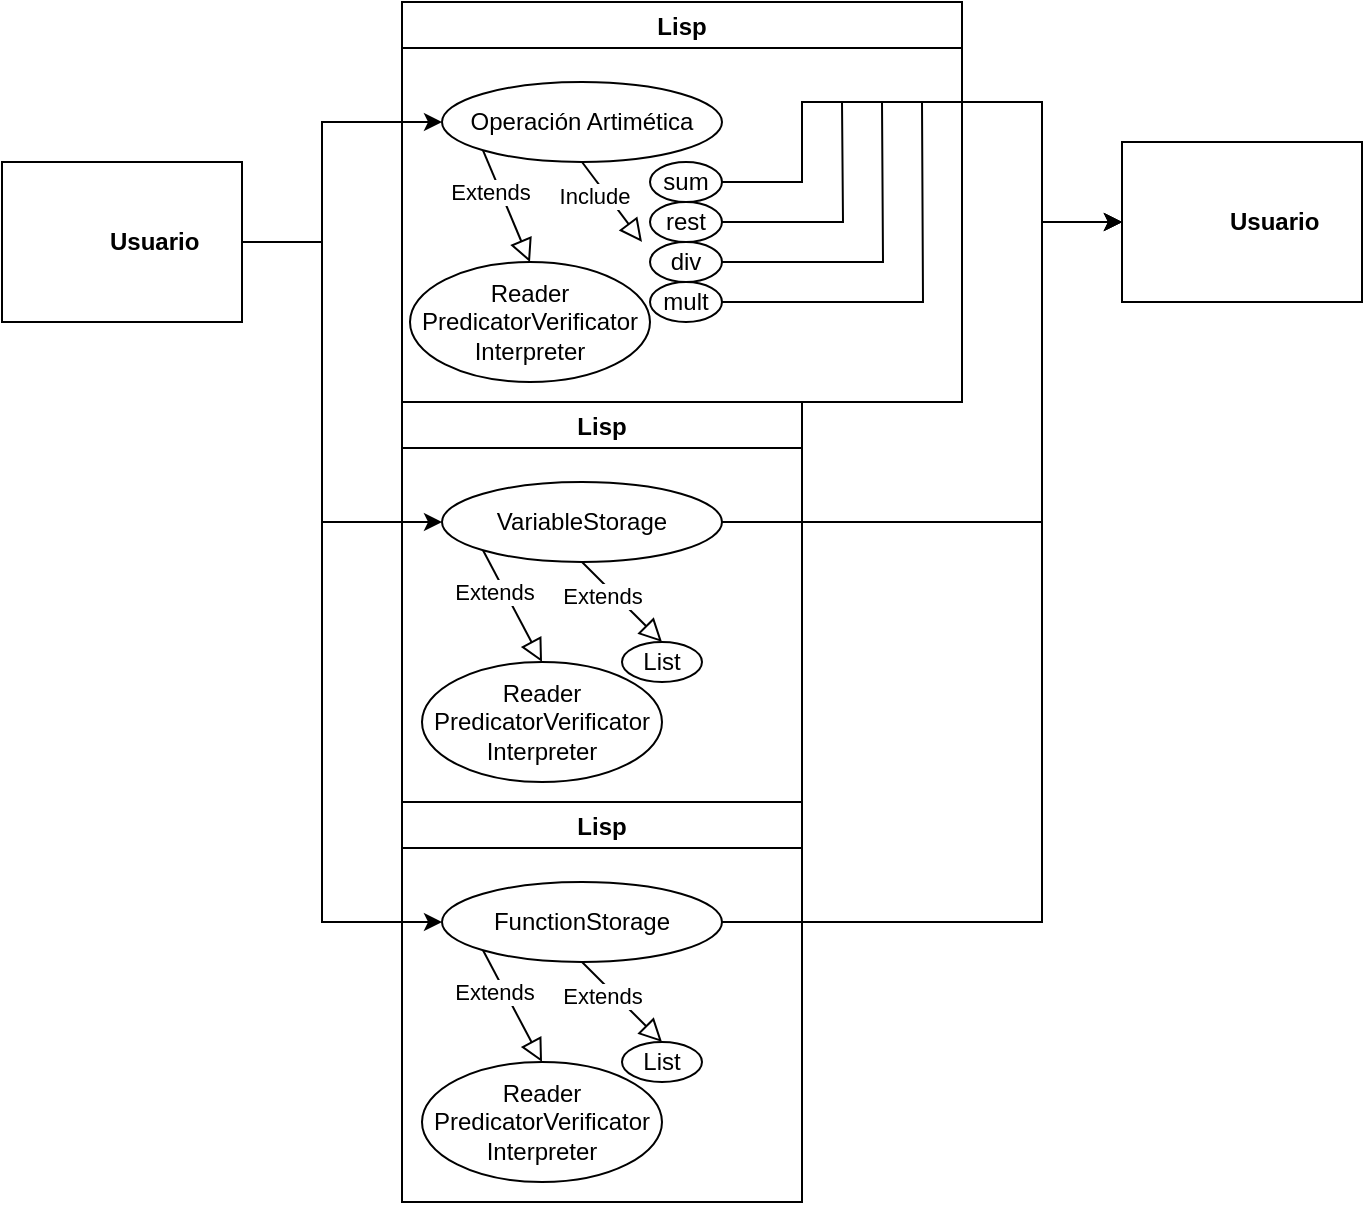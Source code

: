 <mxfile version="16.5.6" type="github">
  <diagram id="prtHgNgQTEPvFCAcTncT" name="Page-1">
    <mxGraphModel dx="1185" dy="655" grid="1" gridSize="10" guides="1" tooltips="1" connect="1" arrows="1" fold="1" page="1" pageScale="1" pageWidth="827" pageHeight="1169" math="0" shadow="0">
      <root>
        <mxCell id="0" />
        <mxCell id="1" parent="0" />
        <mxCell id="6LIiOqPhgxA0wCNoaxhD-3" style="edgeStyle=orthogonalEdgeStyle;rounded=0;orthogonalLoop=1;jettySize=auto;html=1;entryX=0;entryY=0.5;entryDx=0;entryDy=0;exitX=1;exitY=0.5;exitDx=0;exitDy=0;" edge="1" parent="1" source="dNxyNK7c78bLwvsdeMH5-12" target="6LIiOqPhgxA0wCNoaxhD-4">
          <mxGeometry relative="1" as="geometry">
            <mxPoint x="220" y="140" as="sourcePoint" />
            <mxPoint x="290.84" y="89.58" as="targetPoint" />
            <Array as="points">
              <mxPoint x="240" y="160" />
              <mxPoint x="240" y="100" />
            </Array>
          </mxGeometry>
        </mxCell>
        <mxCell id="6LIiOqPhgxA0wCNoaxhD-28" style="edgeStyle=orthogonalEdgeStyle;rounded=0;orthogonalLoop=1;jettySize=auto;html=1;exitX=1;exitY=0.5;exitDx=0;exitDy=0;entryX=0;entryY=0.5;entryDx=0;entryDy=0;endArrow=classic;endFill=1;endSize=6;" edge="1" parent="1" source="dNxyNK7c78bLwvsdeMH5-12" target="6LIiOqPhgxA0wCNoaxhD-27">
          <mxGeometry relative="1" as="geometry">
            <Array as="points">
              <mxPoint x="240" y="160" />
              <mxPoint x="240" y="300" />
            </Array>
          </mxGeometry>
        </mxCell>
        <mxCell id="6LIiOqPhgxA0wCNoaxhD-37" style="edgeStyle=orthogonalEdgeStyle;rounded=0;orthogonalLoop=1;jettySize=auto;html=1;entryX=0;entryY=0.5;entryDx=0;entryDy=0;endArrow=classic;endFill=1;endSize=6;" edge="1" parent="1" source="dNxyNK7c78bLwvsdeMH5-12" target="6LIiOqPhgxA0wCNoaxhD-34">
          <mxGeometry relative="1" as="geometry">
            <Array as="points">
              <mxPoint x="240" y="160" />
              <mxPoint x="240" y="500" />
            </Array>
          </mxGeometry>
        </mxCell>
        <UserObject label="Usuario" name="Tessa Miller" position="CFO" location="Office 1" email="me@example.com" placeholders="1" link="https://www.draw.io" id="dNxyNK7c78bLwvsdeMH5-12">
          <mxCell style="label;image=https://cdn3.iconfinder.com/data/icons/user-avatars-1/512/users-3-128.png;whiteSpace=wrap;html=1;rounded=0;glass=0;treeMoving=1;treeFolding=1;" parent="1" vertex="1">
            <mxGeometry x="80" y="120" width="120" height="80" as="geometry" />
          </mxCell>
        </UserObject>
        <mxCell id="6LIiOqPhgxA0wCNoaxhD-1" value="Lisp" style="swimlane;" vertex="1" parent="1">
          <mxGeometry x="280" y="40" width="280" height="200" as="geometry" />
        </mxCell>
        <mxCell id="6LIiOqPhgxA0wCNoaxhD-4" value="Operación Artimética" style="ellipse;whiteSpace=wrap;html=1;" vertex="1" parent="6LIiOqPhgxA0wCNoaxhD-1">
          <mxGeometry x="20" y="40" width="140" height="40" as="geometry" />
        </mxCell>
        <mxCell id="6LIiOqPhgxA0wCNoaxhD-6" value="sum" style="ellipse;whiteSpace=wrap;html=1;" vertex="1" parent="6LIiOqPhgxA0wCNoaxhD-1">
          <mxGeometry x="124" y="80" width="36" height="20" as="geometry" />
        </mxCell>
        <mxCell id="6LIiOqPhgxA0wCNoaxhD-9" value="mult" style="ellipse;whiteSpace=wrap;html=1;" vertex="1" parent="6LIiOqPhgxA0wCNoaxhD-1">
          <mxGeometry x="124" y="140" width="36" height="20" as="geometry" />
        </mxCell>
        <mxCell id="6LIiOqPhgxA0wCNoaxhD-8" value="div" style="ellipse;whiteSpace=wrap;html=1;" vertex="1" parent="6LIiOqPhgxA0wCNoaxhD-1">
          <mxGeometry x="124" y="120" width="36" height="20" as="geometry" />
        </mxCell>
        <mxCell id="6LIiOqPhgxA0wCNoaxhD-7" value="rest" style="ellipse;whiteSpace=wrap;html=1;" vertex="1" parent="6LIiOqPhgxA0wCNoaxhD-1">
          <mxGeometry x="124" y="100" width="36" height="20" as="geometry" />
        </mxCell>
        <mxCell id="6LIiOqPhgxA0wCNoaxhD-14" value="Include" style="endArrow=block;endSize=9;endFill=0;html=1;rounded=0;exitX=0.5;exitY=1;exitDx=0;exitDy=0;" edge="1" parent="6LIiOqPhgxA0wCNoaxhD-1" source="6LIiOqPhgxA0wCNoaxhD-4">
          <mxGeometry x="-0.317" y="-5" width="160" relative="1" as="geometry">
            <mxPoint x="90" y="245.34" as="sourcePoint" />
            <mxPoint x="120" y="120" as="targetPoint" />
            <mxPoint as="offset" />
          </mxGeometry>
        </mxCell>
        <mxCell id="6LIiOqPhgxA0wCNoaxhD-39" value="Extends" style="endArrow=block;endSize=9;endFill=0;html=1;rounded=0;exitX=0;exitY=1;exitDx=0;exitDy=0;entryX=0.5;entryY=0;entryDx=0;entryDy=0;" edge="1" parent="6LIiOqPhgxA0wCNoaxhD-1" target="6LIiOqPhgxA0wCNoaxhD-40" source="6LIiOqPhgxA0wCNoaxhD-4">
          <mxGeometry x="-0.317" y="-5" width="160" relative="1" as="geometry">
            <mxPoint x="20" y="90.0" as="sourcePoint" />
            <mxPoint x="-230" y="-110" as="targetPoint" />
            <mxPoint as="offset" />
          </mxGeometry>
        </mxCell>
        <mxCell id="6LIiOqPhgxA0wCNoaxhD-40" value="Reader&lt;br&gt;PredicatorVerificator&lt;br&gt;Interpreter" style="ellipse;whiteSpace=wrap;html=1;" vertex="1" parent="6LIiOqPhgxA0wCNoaxhD-1">
          <mxGeometry x="4" y="130" width="120" height="60" as="geometry" />
        </mxCell>
        <UserObject label="Usuario" name="Tessa Miller" position="CFO" location="Office 1" email="me@example.com" placeholders="1" link="https://www.draw.io" id="6LIiOqPhgxA0wCNoaxhD-15">
          <mxCell style="label;image=https://cdn3.iconfinder.com/data/icons/user-avatars-1/512/users-3-128.png;whiteSpace=wrap;html=1;rounded=0;glass=0;treeMoving=1;treeFolding=1;" vertex="1" parent="1">
            <mxGeometry x="640" y="110" width="120" height="80" as="geometry" />
          </mxCell>
        </UserObject>
        <mxCell id="6LIiOqPhgxA0wCNoaxhD-16" style="edgeStyle=orthogonalEdgeStyle;rounded=0;orthogonalLoop=1;jettySize=auto;html=1;exitX=1;exitY=0.5;exitDx=0;exitDy=0;entryX=0;entryY=0.5;entryDx=0;entryDy=0;endSize=6;" edge="1" parent="1" source="6LIiOqPhgxA0wCNoaxhD-6" target="6LIiOqPhgxA0wCNoaxhD-15">
          <mxGeometry relative="1" as="geometry">
            <Array as="points">
              <mxPoint x="480" y="130" />
              <mxPoint x="480" y="90" />
              <mxPoint x="600" y="90" />
              <mxPoint x="600" y="150" />
            </Array>
          </mxGeometry>
        </mxCell>
        <mxCell id="6LIiOqPhgxA0wCNoaxhD-17" style="edgeStyle=orthogonalEdgeStyle;rounded=0;orthogonalLoop=1;jettySize=auto;html=1;exitX=1;exitY=0.5;exitDx=0;exitDy=0;endSize=9;endArrow=none;endFill=0;" edge="1" parent="1" source="6LIiOqPhgxA0wCNoaxhD-7">
          <mxGeometry relative="1" as="geometry">
            <mxPoint x="500" y="90" as="targetPoint" />
          </mxGeometry>
        </mxCell>
        <mxCell id="6LIiOqPhgxA0wCNoaxhD-18" style="edgeStyle=orthogonalEdgeStyle;rounded=0;orthogonalLoop=1;jettySize=auto;html=1;exitX=1;exitY=0.5;exitDx=0;exitDy=0;endSize=9;endArrow=none;endFill=0;" edge="1" parent="1" source="6LIiOqPhgxA0wCNoaxhD-8">
          <mxGeometry relative="1" as="geometry">
            <mxPoint x="520" y="90" as="targetPoint" />
          </mxGeometry>
        </mxCell>
        <mxCell id="6LIiOqPhgxA0wCNoaxhD-19" style="edgeStyle=orthogonalEdgeStyle;rounded=0;orthogonalLoop=1;jettySize=auto;html=1;exitX=1;exitY=0.5;exitDx=0;exitDy=0;endSize=9;endArrow=none;endFill=0;" edge="1" parent="1" source="6LIiOqPhgxA0wCNoaxhD-9">
          <mxGeometry relative="1" as="geometry">
            <mxPoint x="540" y="90" as="targetPoint" />
          </mxGeometry>
        </mxCell>
        <mxCell id="6LIiOqPhgxA0wCNoaxhD-20" value="Lisp" style="swimlane;" vertex="1" parent="1">
          <mxGeometry x="280" y="240" width="200" height="200" as="geometry" />
        </mxCell>
        <mxCell id="6LIiOqPhgxA0wCNoaxhD-27" value="VariableStorage" style="ellipse;whiteSpace=wrap;html=1;" vertex="1" parent="6LIiOqPhgxA0wCNoaxhD-20">
          <mxGeometry x="20" y="40" width="140" height="40" as="geometry" />
        </mxCell>
        <mxCell id="6LIiOqPhgxA0wCNoaxhD-29" value="Extends" style="endArrow=block;endSize=9;endFill=0;html=1;rounded=0;exitX=0.5;exitY=1;exitDx=0;exitDy=0;entryX=0.5;entryY=0;entryDx=0;entryDy=0;" edge="1" parent="6LIiOqPhgxA0wCNoaxhD-20" source="6LIiOqPhgxA0wCNoaxhD-27" target="6LIiOqPhgxA0wCNoaxhD-30">
          <mxGeometry x="-0.317" y="-5" width="160" relative="1" as="geometry">
            <mxPoint x="80" y="110" as="sourcePoint" />
            <mxPoint x="120" y="120" as="targetPoint" />
            <mxPoint as="offset" />
          </mxGeometry>
        </mxCell>
        <mxCell id="6LIiOqPhgxA0wCNoaxhD-30" value="List" style="ellipse;whiteSpace=wrap;html=1;" vertex="1" parent="6LIiOqPhgxA0wCNoaxhD-20">
          <mxGeometry x="110" y="120" width="40" height="20" as="geometry" />
        </mxCell>
        <mxCell id="6LIiOqPhgxA0wCNoaxhD-41" value="Reader&lt;br&gt;PredicatorVerificator&lt;br&gt;Interpreter" style="ellipse;whiteSpace=wrap;html=1;" vertex="1" parent="6LIiOqPhgxA0wCNoaxhD-20">
          <mxGeometry x="10" y="130" width="120" height="60" as="geometry" />
        </mxCell>
        <mxCell id="6LIiOqPhgxA0wCNoaxhD-43" value="Extends" style="endArrow=block;endSize=9;endFill=0;html=1;rounded=0;exitX=0;exitY=1;exitDx=0;exitDy=0;entryX=0.5;entryY=0;entryDx=0;entryDy=0;" edge="1" parent="6LIiOqPhgxA0wCNoaxhD-20" source="6LIiOqPhgxA0wCNoaxhD-27" target="6LIiOqPhgxA0wCNoaxhD-41">
          <mxGeometry x="-0.317" y="-5" width="160" relative="1" as="geometry">
            <mxPoint x="240" y="130.0" as="sourcePoint" />
            <mxPoint x="280" y="170.0" as="targetPoint" />
            <mxPoint as="offset" />
          </mxGeometry>
        </mxCell>
        <mxCell id="6LIiOqPhgxA0wCNoaxhD-31" style="edgeStyle=orthogonalEdgeStyle;rounded=0;orthogonalLoop=1;jettySize=auto;html=1;entryX=0;entryY=0.5;entryDx=0;entryDy=0;endArrow=classic;endFill=1;endSize=6;" edge="1" parent="1" source="6LIiOqPhgxA0wCNoaxhD-27" target="6LIiOqPhgxA0wCNoaxhD-15">
          <mxGeometry relative="1" as="geometry">
            <Array as="points">
              <mxPoint x="600" y="300" />
              <mxPoint x="600" y="150" />
            </Array>
          </mxGeometry>
        </mxCell>
        <mxCell id="6LIiOqPhgxA0wCNoaxhD-33" value="Lisp" style="swimlane;" vertex="1" parent="1">
          <mxGeometry x="280" y="440" width="200" height="200" as="geometry" />
        </mxCell>
        <mxCell id="6LIiOqPhgxA0wCNoaxhD-34" value="FunctionStorage" style="ellipse;whiteSpace=wrap;html=1;" vertex="1" parent="6LIiOqPhgxA0wCNoaxhD-33">
          <mxGeometry x="20" y="40" width="140" height="40" as="geometry" />
        </mxCell>
        <mxCell id="6LIiOqPhgxA0wCNoaxhD-35" value="Extends" style="endArrow=block;endSize=9;endFill=0;html=1;rounded=0;exitX=0.5;exitY=1;exitDx=0;exitDy=0;entryX=0.5;entryY=0;entryDx=0;entryDy=0;" edge="1" parent="6LIiOqPhgxA0wCNoaxhD-33" source="6LIiOqPhgxA0wCNoaxhD-34" target="6LIiOqPhgxA0wCNoaxhD-36">
          <mxGeometry x="-0.317" y="-5" width="160" relative="1" as="geometry">
            <mxPoint x="80" y="110" as="sourcePoint" />
            <mxPoint x="120" y="120" as="targetPoint" />
            <mxPoint as="offset" />
          </mxGeometry>
        </mxCell>
        <mxCell id="6LIiOqPhgxA0wCNoaxhD-36" value="List" style="ellipse;whiteSpace=wrap;html=1;" vertex="1" parent="6LIiOqPhgxA0wCNoaxhD-33">
          <mxGeometry x="110" y="120" width="40" height="20" as="geometry" />
        </mxCell>
        <mxCell id="6LIiOqPhgxA0wCNoaxhD-38" style="edgeStyle=orthogonalEdgeStyle;rounded=0;orthogonalLoop=1;jettySize=auto;html=1;entryX=0;entryY=0.5;entryDx=0;entryDy=0;endArrow=classic;endFill=1;endSize=6;" edge="1" parent="1" source="6LIiOqPhgxA0wCNoaxhD-34" target="6LIiOqPhgxA0wCNoaxhD-15">
          <mxGeometry relative="1" as="geometry">
            <Array as="points">
              <mxPoint x="600" y="500" />
              <mxPoint x="600" y="150" />
            </Array>
          </mxGeometry>
        </mxCell>
        <mxCell id="6LIiOqPhgxA0wCNoaxhD-44" value="Reader&lt;br&gt;PredicatorVerificator&lt;br&gt;Interpreter" style="ellipse;whiteSpace=wrap;html=1;" vertex="1" parent="1">
          <mxGeometry x="290" y="570.0" width="120" height="60" as="geometry" />
        </mxCell>
        <mxCell id="6LIiOqPhgxA0wCNoaxhD-45" value="Extends" style="endArrow=block;endSize=9;endFill=0;html=1;rounded=0;exitX=0;exitY=1;exitDx=0;exitDy=0;entryX=0.5;entryY=0;entryDx=0;entryDy=0;" edge="1" parent="1" target="6LIiOqPhgxA0wCNoaxhD-44" source="6LIiOqPhgxA0wCNoaxhD-34">
          <mxGeometry x="-0.317" y="-5" width="160" relative="1" as="geometry">
            <mxPoint x="320.625" y="519.997" as="sourcePoint" />
            <mxPoint x="280" y="375.82" as="targetPoint" />
            <mxPoint as="offset" />
          </mxGeometry>
        </mxCell>
      </root>
    </mxGraphModel>
  </diagram>
</mxfile>
